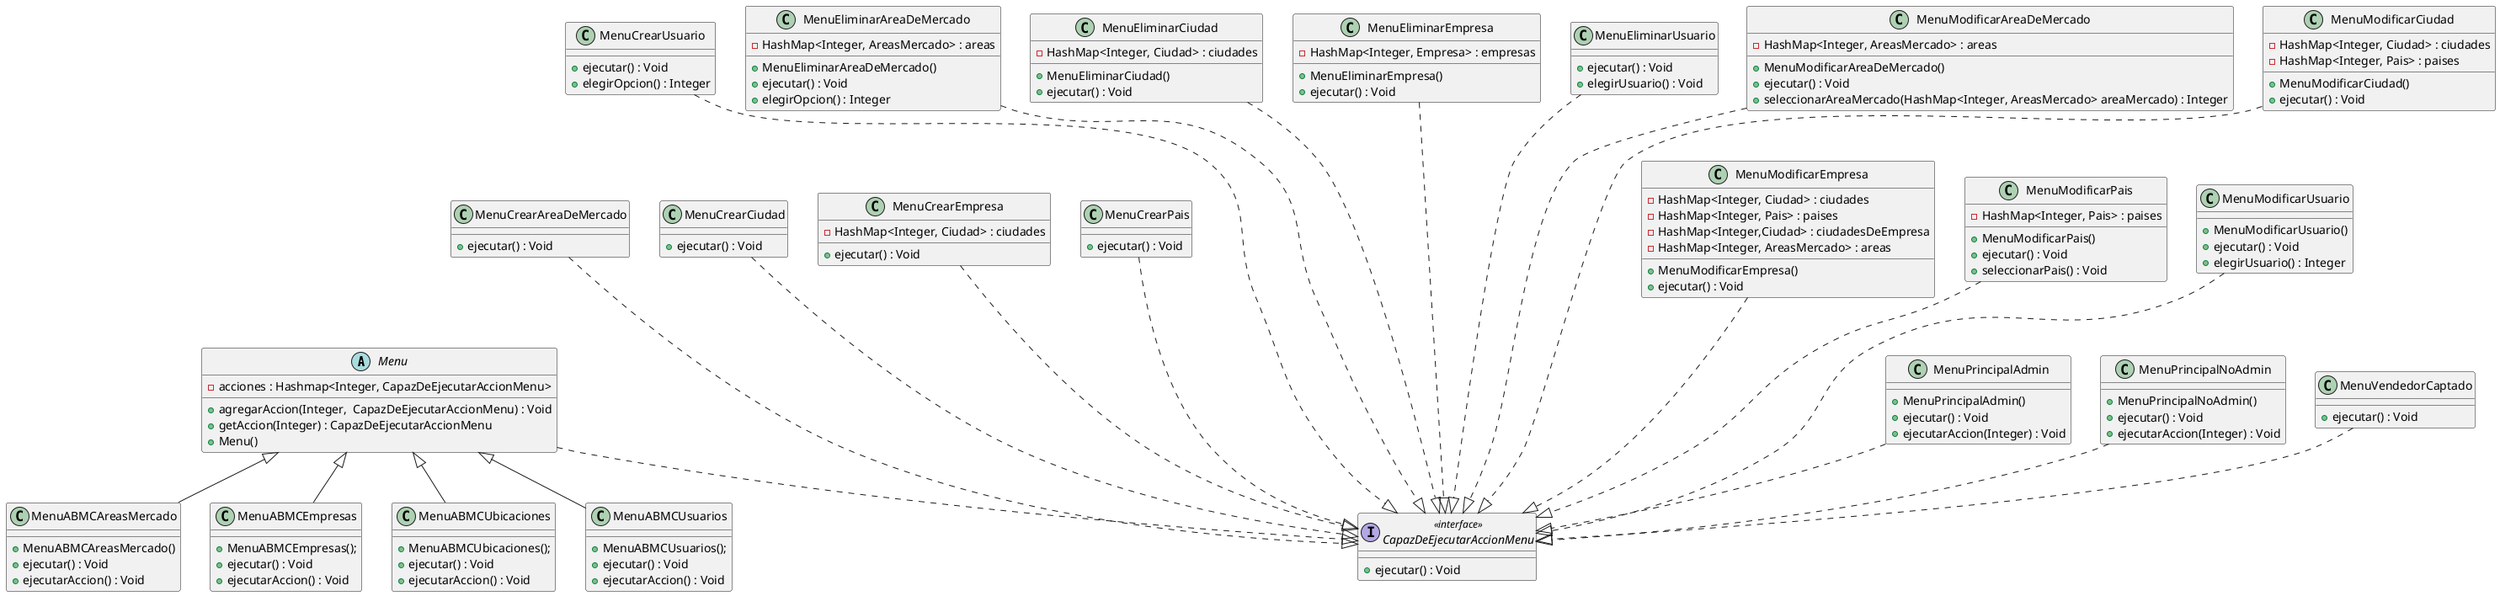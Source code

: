 @startuml

abstract class Menu {
    -acciones : Hashmap<Integer, CapazDeEjecutarAccionMenu>
    +agregarAccion(Integer,  CapazDeEjecutarAccionMenu) : Void
    +getAccion(Integer) : CapazDeEjecutarAccionMenu
    +Menu()
}

class MenuABMCAreasMercado extends Menu{
    +MenuABMCAreasMercado()
    +ejecutar() : Void
    +ejecutarAccion() : Void
}
class MenuABMCEmpresas extends Menu{
    +MenuABMCEmpresas();
    +ejecutar() : Void
    +ejecutarAccion() : Void
}
class MenuABMCUbicaciones extends Menu{
    +MenuABMCUbicaciones();
    +ejecutar() : Void
    +ejecutarAccion() : Void
}
class MenuABMCUsuarios extends Menu{
    +MenuABMCUsuarios();
    +ejecutar() : Void
    +ejecutarAccion() : Void
}
class MenuCrearAreaDeMercado{
    +ejecutar() : Void
}
class MenuCrearCiudad{
    +ejecutar() : Void
}
class MenuCrearEmpresa{
    -HashMap<Integer, Ciudad> : ciudades
    +ejecutar() : Void
}
class MenuCrearPais {
    +ejecutar() : Void
}
class MenuCrearUsuario {
    +ejecutar() : Void
    +elegirOpcion() : Integer
}
class MenuEliminarAreaDeMercado {
    -HashMap<Integer, AreasMercado> : areas
    +MenuEliminarAreaDeMercado()
    +ejecutar() : Void
    +elegirOpcion() : Integer
}
class MenuEliminarCiudad {
    -HashMap<Integer, Ciudad> : ciudades
    +MenuEliminarCiudad()
    +ejecutar() : Void
}
class MenuEliminarEmpresa {
    -HashMap<Integer, Empresa> : empresas
    +MenuEliminarEmpresa()
    +ejecutar() : Void
}
class MenuEliminarUsuario {
    +ejecutar() : Void
    +elegirUsuario() : Void
}
class MenuModificarAreaDeMercado {
    -HashMap<Integer, AreasMercado> : areas
    +MenuModificarAreaDeMercado()
    +ejecutar() : Void
    +seleccionarAreaMercado(HashMap<Integer, AreasMercado> areaMercado) : Integer
}
class MenuModificarCiudad {
    -HashMap<Integer, Ciudad> : ciudades
    -HashMap<Integer, Pais> : paises
    +MenuModificarCiudad()
    +ejecutar() : Void
}
class MenuModificarEmpresa {
    -HashMap<Integer, Ciudad> : ciudades
    -HashMap<Integer, Pais> : paises
    -HashMap<Integer,Ciudad> : ciudadesDeEmpresa
    -HashMap<Integer, AreasMercado> : areas
    +MenuModificarEmpresa()
    +ejecutar() : Void
}
class MenuModificarPais {
    -HashMap<Integer, Pais> : paises
    +MenuModificarPais()
    +ejecutar() : Void
    +seleccionarPais() : Void
}
class MenuModificarUsuario {
    +MenuModificarUsuario()
    +ejecutar() : Void
    +elegirUsuario() : Integer
}
class MenuPrincipalAdmin {
    +MenuPrincipalAdmin()
    +ejecutar() : Void
    +ejecutarAccion(Integer) : Void
}
class MenuPrincipalNoAdmin {
    +MenuPrincipalNoAdmin()
    +ejecutar() : Void
    +ejecutarAccion(Integer) : Void
}
class MenuVendedorCaptado {
    +ejecutar() : Void
}

interface CapazDeEjecutarAccionMenu <<interface>>{
    +ejecutar() : Void
}
Menu -.|> CapazDeEjecutarAccionMenu
MenuCrearAreaDeMercado --.|> CapazDeEjecutarAccionMenu
MenuCrearCiudad --.|> CapazDeEjecutarAccionMenu
MenuCrearEmpresa --.|> CapazDeEjecutarAccionMenu
MenuCrearPais --.|> CapazDeEjecutarAccionMenu
MenuCrearUsuario ---.|> CapazDeEjecutarAccionMenu
MenuEliminarAreaDeMercado ---.|> CapazDeEjecutarAccionMenu
MenuEliminarCiudad ---.|> CapazDeEjecutarAccionMenu
MenuEliminarEmpresa ---.|> CapazDeEjecutarAccionMenu
MenuEliminarUsuario ---.|> CapazDeEjecutarAccionMenu
MenuModificarAreaDeMercado ---.|> CapazDeEjecutarAccionMenu
MenuModificarCiudad ---.|> CapazDeEjecutarAccionMenu
MenuModificarEmpresa --.|> CapazDeEjecutarAccionMenu
MenuModificarPais --.|> CapazDeEjecutarAccionMenu
MenuModificarUsuario --.|> CapazDeEjecutarAccionMenu
MenuPrincipalAdmin -.|> CapazDeEjecutarAccionMenu
MenuPrincipalNoAdmin -.|> CapazDeEjecutarAccionMenu
MenuVendedorCaptado -.|> CapazDeEjecutarAccionMenu
@enduml